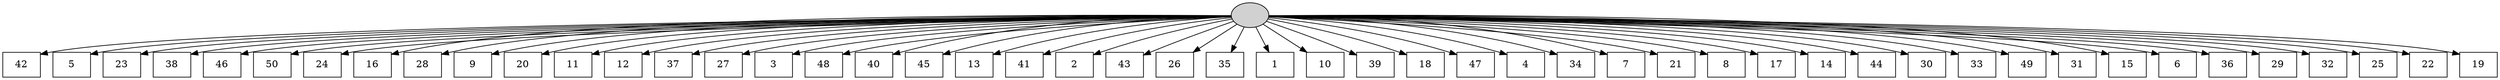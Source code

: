digraph G {
0[style=filled, fillcolor=grey82, label=""];
1[shape=box,style=filled, fillcolor=white,label="42\n"];
2[shape=box,style=filled, fillcolor=white,label="5\n"];
3[shape=box,style=filled, fillcolor=white,label="23\n"];
4[shape=box,style=filled, fillcolor=white,label="38\n"];
5[shape=box,style=filled, fillcolor=white,label="46\n"];
6[shape=box,style=filled, fillcolor=white,label="50\n"];
7[shape=box,style=filled, fillcolor=white,label="24\n"];
8[shape=box,style=filled, fillcolor=white,label="16\n"];
9[shape=box,style=filled, fillcolor=white,label="28\n"];
10[shape=box,style=filled, fillcolor=white,label="9\n"];
11[shape=box,style=filled, fillcolor=white,label="20\n"];
12[shape=box,style=filled, fillcolor=white,label="11\n"];
13[shape=box,style=filled, fillcolor=white,label="12\n"];
14[shape=box,style=filled, fillcolor=white,label="37\n"];
15[shape=box,style=filled, fillcolor=white,label="27\n"];
16[shape=box,style=filled, fillcolor=white,label="3\n"];
17[shape=box,style=filled, fillcolor=white,label="48\n"];
18[shape=box,style=filled, fillcolor=white,label="40\n"];
19[shape=box,style=filled, fillcolor=white,label="45\n"];
20[shape=box,style=filled, fillcolor=white,label="13\n"];
21[shape=box,style=filled, fillcolor=white,label="41\n"];
22[shape=box,style=filled, fillcolor=white,label="2\n"];
23[shape=box,style=filled, fillcolor=white,label="43\n"];
24[shape=box,style=filled, fillcolor=white,label="26\n"];
25[shape=box,style=filled, fillcolor=white,label="35\n"];
26[shape=box,style=filled, fillcolor=white,label="1\n"];
27[shape=box,style=filled, fillcolor=white,label="10\n"];
28[shape=box,style=filled, fillcolor=white,label="39\n"];
29[shape=box,style=filled, fillcolor=white,label="18\n"];
30[shape=box,style=filled, fillcolor=white,label="47\n"];
31[shape=box,style=filled, fillcolor=white,label="4\n"];
32[shape=box,style=filled, fillcolor=white,label="34\n"];
33[shape=box,style=filled, fillcolor=white,label="7\n"];
34[shape=box,style=filled, fillcolor=white,label="21\n"];
35[shape=box,style=filled, fillcolor=white,label="8\n"];
36[shape=box,style=filled, fillcolor=white,label="17\n"];
37[shape=box,style=filled, fillcolor=white,label="14\n"];
38[shape=box,style=filled, fillcolor=white,label="44\n"];
39[shape=box,style=filled, fillcolor=white,label="30\n"];
40[shape=box,style=filled, fillcolor=white,label="33\n"];
41[shape=box,style=filled, fillcolor=white,label="49\n"];
42[shape=box,style=filled, fillcolor=white,label="31\n"];
43[shape=box,style=filled, fillcolor=white,label="15\n"];
44[shape=box,style=filled, fillcolor=white,label="6\n"];
45[shape=box,style=filled, fillcolor=white,label="36\n"];
46[shape=box,style=filled, fillcolor=white,label="29\n"];
47[shape=box,style=filled, fillcolor=white,label="32\n"];
48[shape=box,style=filled, fillcolor=white,label="25\n"];
49[shape=box,style=filled, fillcolor=white,label="22\n"];
50[shape=box,style=filled, fillcolor=white,label="19\n"];
0->1 ;
0->2 ;
0->3 ;
0->4 ;
0->5 ;
0->6 ;
0->7 ;
0->8 ;
0->9 ;
0->10 ;
0->11 ;
0->12 ;
0->13 ;
0->14 ;
0->15 ;
0->16 ;
0->17 ;
0->18 ;
0->19 ;
0->20 ;
0->21 ;
0->22 ;
0->23 ;
0->24 ;
0->25 ;
0->26 ;
0->27 ;
0->28 ;
0->29 ;
0->30 ;
0->31 ;
0->32 ;
0->33 ;
0->34 ;
0->35 ;
0->36 ;
0->37 ;
0->38 ;
0->39 ;
0->40 ;
0->41 ;
0->42 ;
0->43 ;
0->44 ;
0->45 ;
0->46 ;
0->47 ;
0->48 ;
0->49 ;
0->50 ;
}
